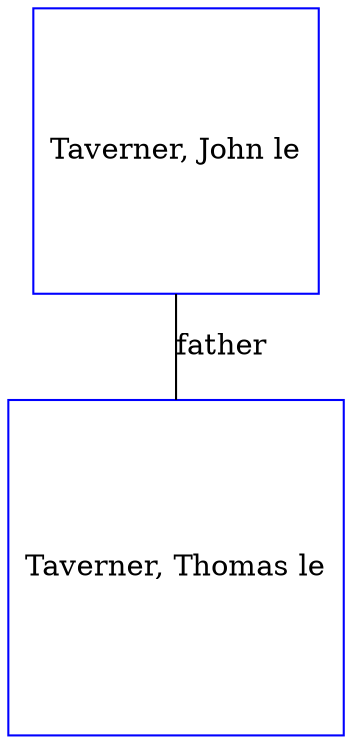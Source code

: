 digraph D {
    edge [dir=none];    node [shape=box];    "009709"   [label="Taverner, John le", shape=box, regular=1, color="blue"] ;
"013786"   [label="Taverner, Thomas le", shape=box, regular=1, color="blue"] ;
009709->013786 [label="father",arrowsize=0.0]; 
}